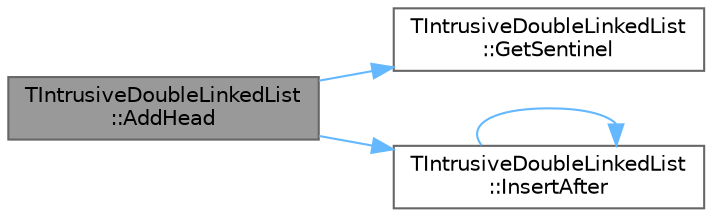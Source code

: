 digraph "TIntrusiveDoubleLinkedList::AddHead"
{
 // INTERACTIVE_SVG=YES
 // LATEX_PDF_SIZE
  bgcolor="transparent";
  edge [fontname=Helvetica,fontsize=10,labelfontname=Helvetica,labelfontsize=10];
  node [fontname=Helvetica,fontsize=10,shape=box,height=0.2,width=0.4];
  rankdir="LR";
  Node1 [id="Node000001",label="TIntrusiveDoubleLinkedList\l::AddHead",height=0.2,width=0.4,color="gray40", fillcolor="grey60", style="filled", fontcolor="black",tooltip=" "];
  Node1 -> Node2 [id="edge1_Node000001_Node000002",color="steelblue1",style="solid",tooltip=" "];
  Node2 [id="Node000002",label="TIntrusiveDoubleLinkedList\l::GetSentinel",height=0.2,width=0.4,color="grey40", fillcolor="white", style="filled",URL="$dc/d56/classTIntrusiveDoubleLinkedList.html#a00b5a066eb5da762e244b668e12d6942",tooltip=" "];
  Node1 -> Node3 [id="edge2_Node000001_Node000003",color="steelblue1",style="solid",tooltip=" "];
  Node3 [id="Node000003",label="TIntrusiveDoubleLinkedList\l::InsertAfter",height=0.2,width=0.4,color="grey40", fillcolor="white", style="filled",URL="$dc/d56/classTIntrusiveDoubleLinkedList.html#a0e504c1b5dd85fbc7370e452e3dac856",tooltip=" "];
  Node3 -> Node3 [id="edge3_Node000003_Node000003",color="steelblue1",style="solid",tooltip=" "];
}

